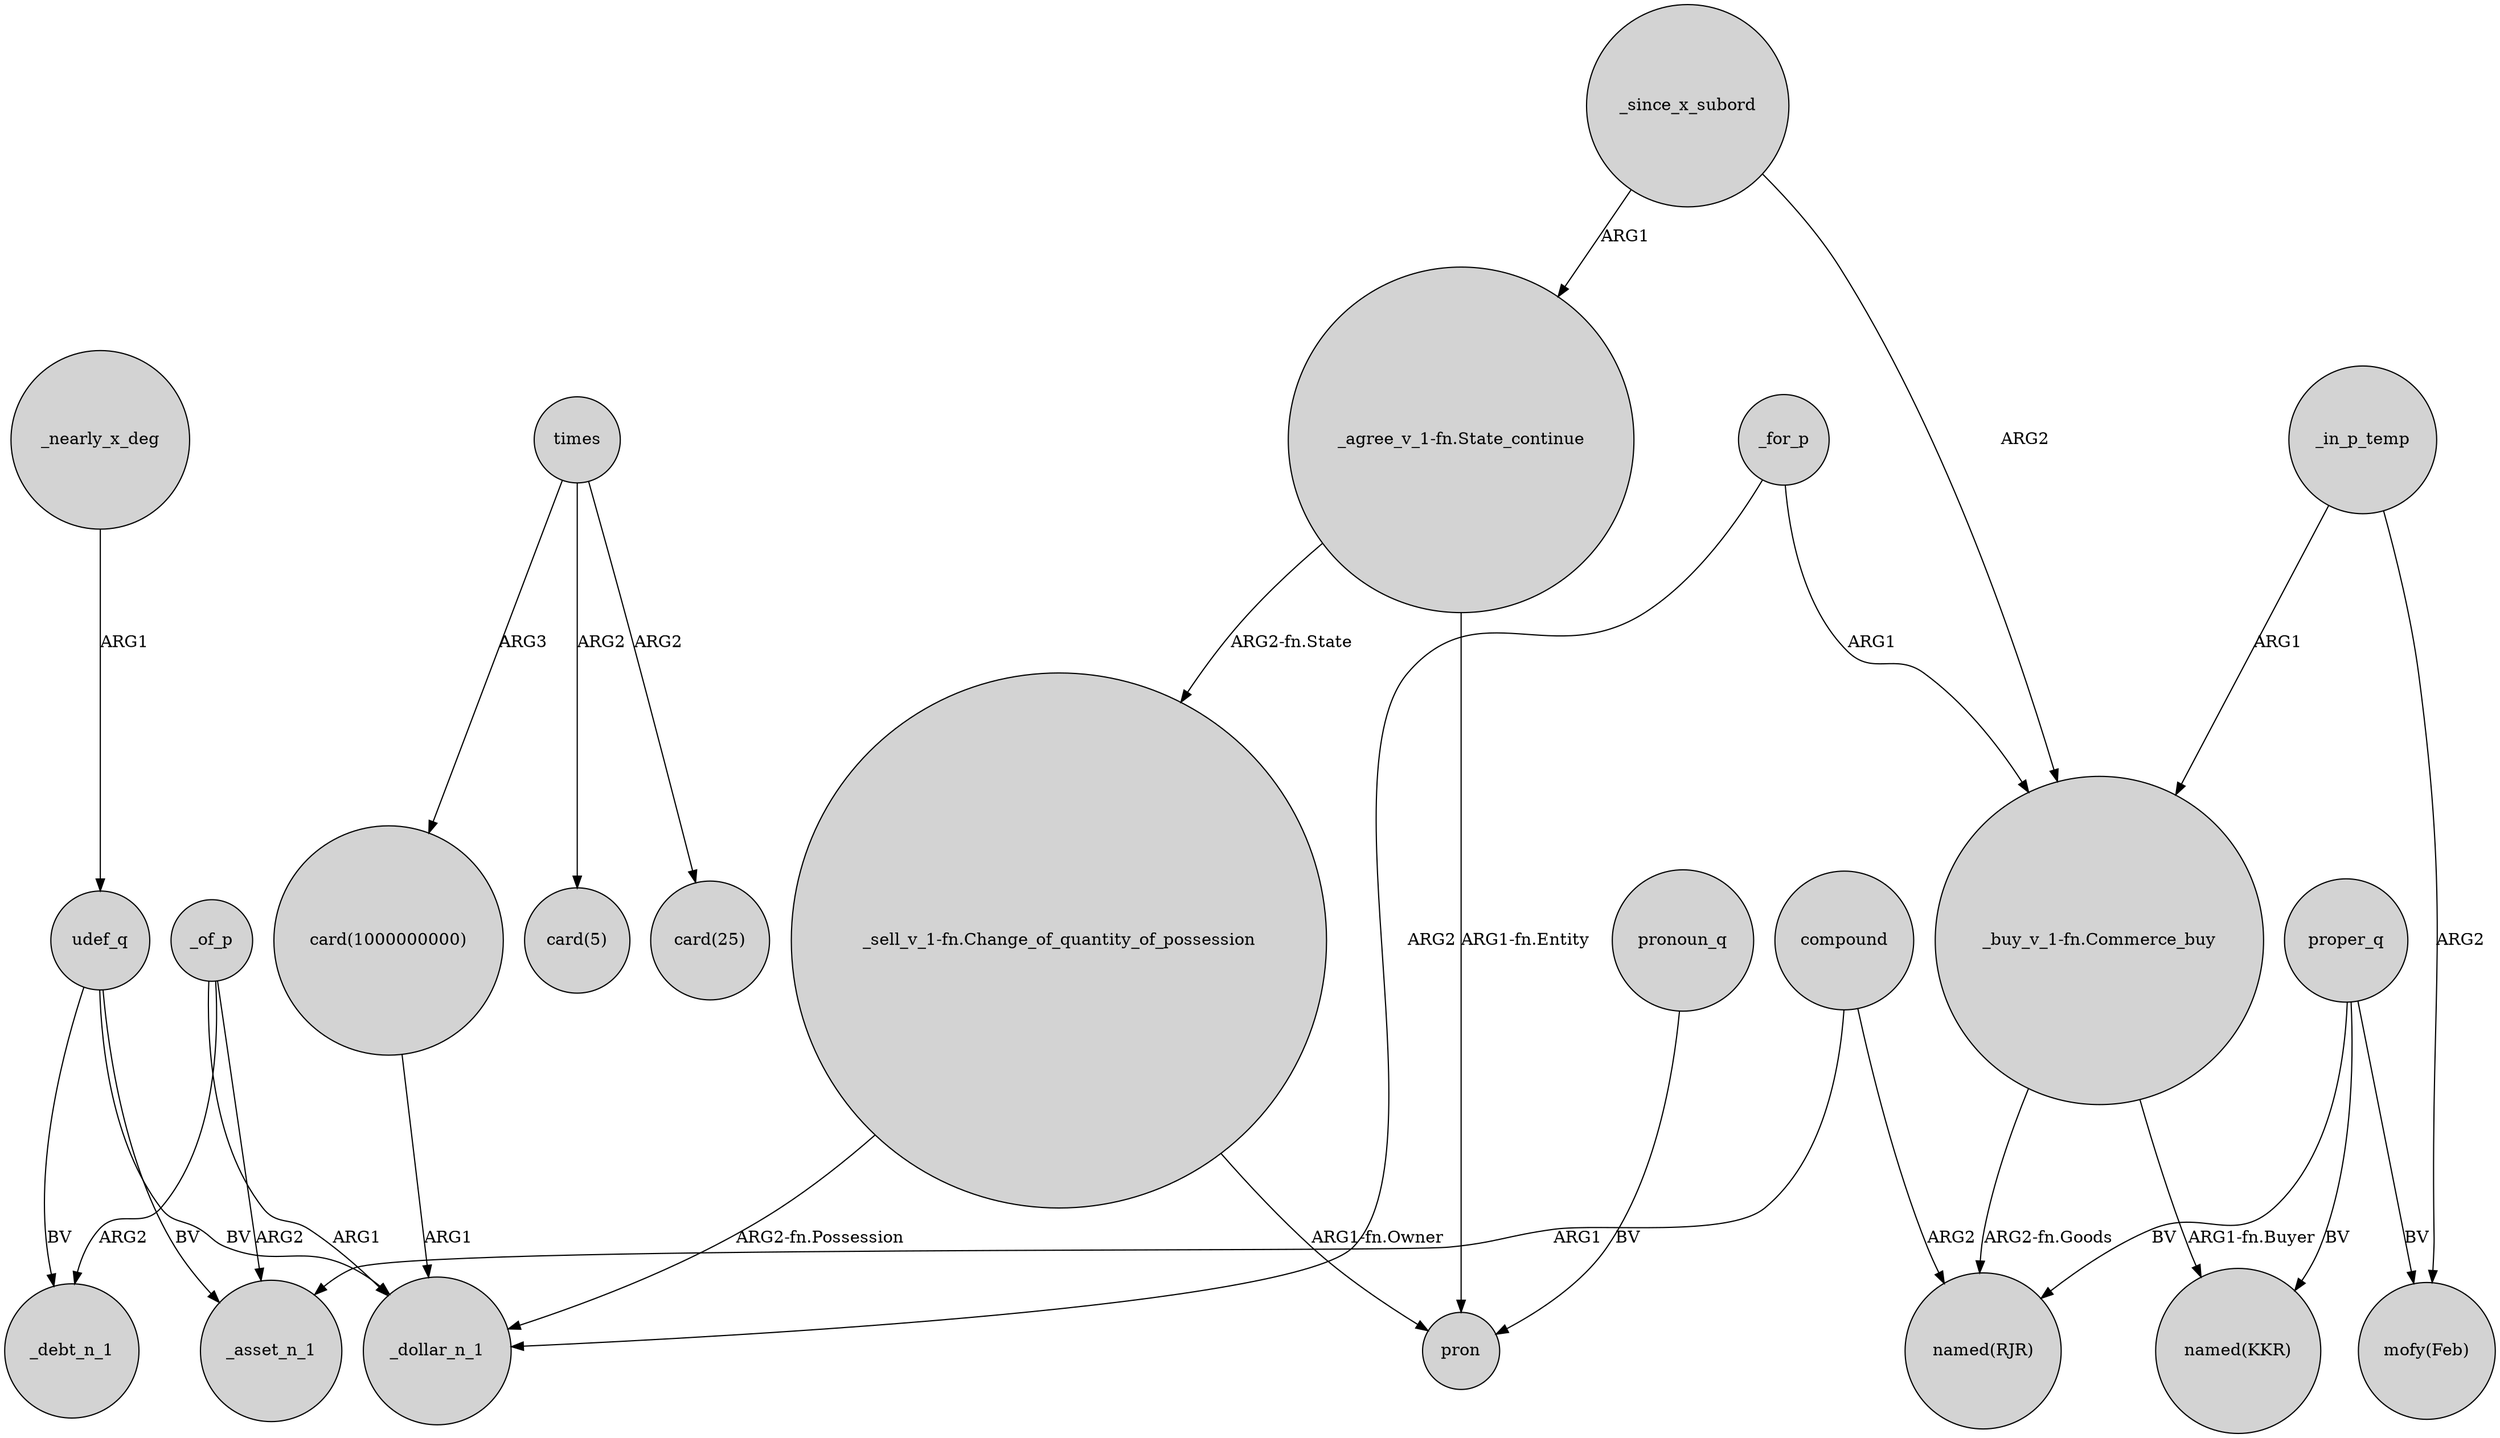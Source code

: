 digraph {
	node [shape=circle style=filled]
	_of_p -> _dollar_n_1 [label=ARG1]
	"card(1000000000)" -> _dollar_n_1 [label=ARG1]
	_of_p -> _debt_n_1 [label=ARG2]
	proper_q -> "named(RJR)" [label=BV]
	times -> "card(25)" [label=ARG2]
	proper_q -> "mofy(Feb)" [label=BV]
	"_buy_v_1-fn.Commerce_buy" -> "named(KKR)" [label="ARG1-fn.Buyer"]
	times -> "card(1000000000)" [label=ARG3]
	udef_q -> _asset_n_1 [label=BV]
	proper_q -> "named(KKR)" [label=BV]
	times -> "card(5)" [label=ARG2]
	compound -> "named(RJR)" [label=ARG2]
	pronoun_q -> pron [label=BV]
	_for_p -> "_buy_v_1-fn.Commerce_buy" [label=ARG1]
	_in_p_temp -> "_buy_v_1-fn.Commerce_buy" [label=ARG1]
	udef_q -> _debt_n_1 [label=BV]
	_for_p -> _dollar_n_1 [label=ARG2]
	"_sell_v_1-fn.Change_of_quantity_of_possession" -> pron [label="ARG1-fn.Owner"]
	udef_q -> _dollar_n_1 [label=BV]
	compound -> _asset_n_1 [label=ARG1]
	"_buy_v_1-fn.Commerce_buy" -> "named(RJR)" [label="ARG2-fn.Goods"]
	"_agree_v_1-fn.State_continue" -> pron [label="ARG1-fn.Entity"]
	"_sell_v_1-fn.Change_of_quantity_of_possession" -> _dollar_n_1 [label="ARG2-fn.Possession"]
	_in_p_temp -> "mofy(Feb)" [label=ARG2]
	_of_p -> _asset_n_1 [label=ARG2]
	_since_x_subord -> "_buy_v_1-fn.Commerce_buy" [label=ARG2]
	_nearly_x_deg -> udef_q [label=ARG1]
	"_agree_v_1-fn.State_continue" -> "_sell_v_1-fn.Change_of_quantity_of_possession" [label="ARG2-fn.State"]
	_since_x_subord -> "_agree_v_1-fn.State_continue" [label=ARG1]
}
